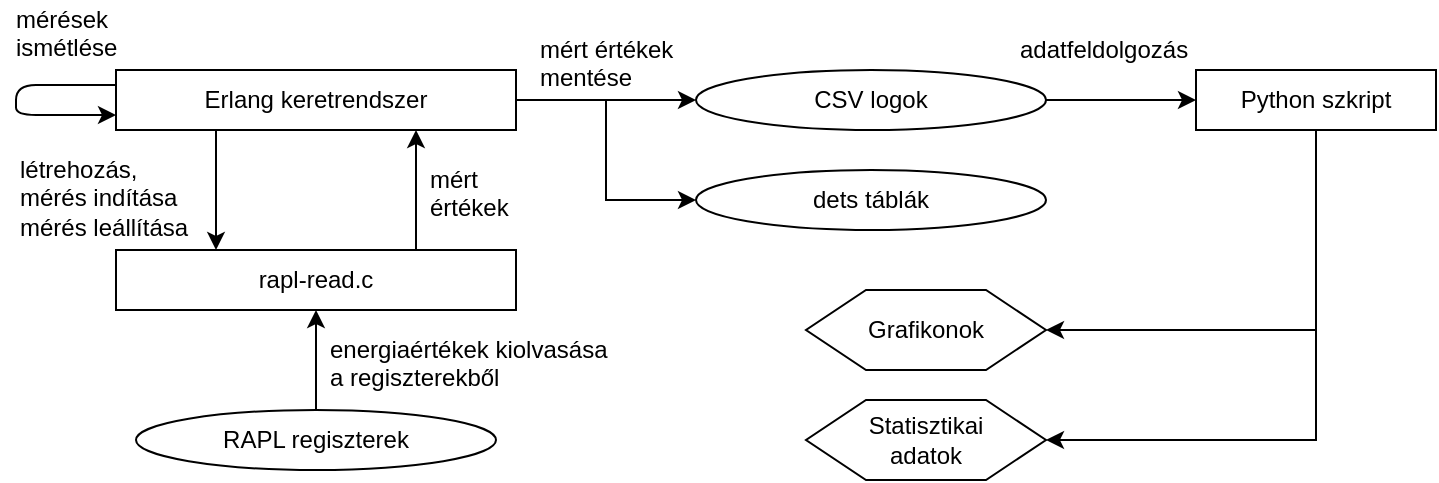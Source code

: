 <mxfile version="10.6.0" type="device"><diagram id="hrsCqnV6rbfKsjPAaJy2" name="Page-1"><mxGraphModel dx="1010" dy="513" grid="1" gridSize="10" guides="1" tooltips="1" connect="1" arrows="1" fold="1" page="1" pageScale="1" pageWidth="850" pageHeight="1100" math="0" shadow="0"><root><mxCell id="0"/><mxCell id="1" parent="0"/><mxCell id="fWmjTnNGg9ROZQDrt75F-1" value="Erlang keretrendszer" style="rounded=0;whiteSpace=wrap;html=1;" vertex="1" parent="1"><mxGeometry x="110" y="60" width="200" height="30" as="geometry"/></mxCell><mxCell id="fWmjTnNGg9ROZQDrt75F-2" value="rapl-read.c" style="rounded=0;whiteSpace=wrap;html=1;" vertex="1" parent="1"><mxGeometry x="110" y="150" width="200" height="30" as="geometry"/></mxCell><mxCell id="fWmjTnNGg9ROZQDrt75F-4" value="" style="endArrow=classic;html=1;exitX=0.5;exitY=0;exitDx=0;exitDy=0;entryX=0.5;entryY=1;entryDx=0;entryDy=0;edgeStyle=orthogonalEdgeStyle;" edge="1" parent="1" source="fWmjTnNGg9ROZQDrt75F-13" target="fWmjTnNGg9ROZQDrt75F-2"><mxGeometry width="50" height="50" relative="1" as="geometry"><mxPoint x="210" y="230" as="sourcePoint"/><mxPoint x="370" y="270" as="targetPoint"/></mxGeometry></mxCell><mxCell id="fWmjTnNGg9ROZQDrt75F-6" value="energiaértékek kiolvasása&lt;br&gt;a regiszterekből&lt;br&gt;" style="text;html=1;resizable=0;points=[];autosize=1;align=left;verticalAlign=top;spacingTop=-4;" vertex="1" parent="1"><mxGeometry x="215" y="190" width="150" height="30" as="geometry"/></mxCell><mxCell id="fWmjTnNGg9ROZQDrt75F-7" value="" style="endArrow=classic;html=1;exitX=0.25;exitY=1;exitDx=0;exitDy=0;entryX=0.25;entryY=0;entryDx=0;entryDy=0;" edge="1" parent="1" source="fWmjTnNGg9ROZQDrt75F-1" target="fWmjTnNGg9ROZQDrt75F-2"><mxGeometry width="50" height="50" relative="1" as="geometry"><mxPoint x="390" y="130" as="sourcePoint"/><mxPoint x="440" y="80" as="targetPoint"/></mxGeometry></mxCell><mxCell id="fWmjTnNGg9ROZQDrt75F-8" value="létrehozás,&lt;br&gt;mérés indítása&lt;br&gt;mérés leállítása&lt;br&gt;" style="text;html=1;resizable=0;points=[];autosize=1;align=left;verticalAlign=top;spacingTop=-4;" vertex="1" parent="1"><mxGeometry x="60" y="100" width="100" height="40" as="geometry"/></mxCell><mxCell id="fWmjTnNGg9ROZQDrt75F-9" value="" style="endArrow=classic;html=1;exitX=0.75;exitY=0;exitDx=0;exitDy=0;entryX=0.75;entryY=1;entryDx=0;entryDy=0;" edge="1" parent="1" source="fWmjTnNGg9ROZQDrt75F-2" target="fWmjTnNGg9ROZQDrt75F-1"><mxGeometry width="50" height="50" relative="1" as="geometry"><mxPoint x="350" y="140" as="sourcePoint"/><mxPoint x="400" y="90" as="targetPoint"/></mxGeometry></mxCell><mxCell id="fWmjTnNGg9ROZQDrt75F-11" value="mért&lt;br&gt;értékek&lt;br&gt;" style="text;html=1;resizable=0;points=[];autosize=1;align=left;verticalAlign=top;spacingTop=-4;" vertex="1" parent="1"><mxGeometry x="265" y="105" width="50" height="30" as="geometry"/></mxCell><mxCell id="fWmjTnNGg9ROZQDrt75F-13" value="RAPL regiszterek" style="ellipse;whiteSpace=wrap;html=1;" vertex="1" parent="1"><mxGeometry x="120" y="230" width="180" height="30" as="geometry"/></mxCell><mxCell id="fWmjTnNGg9ROZQDrt75F-16" value="CSV logok" style="ellipse;whiteSpace=wrap;html=1;" vertex="1" parent="1"><mxGeometry x="400" y="60" width="175" height="30" as="geometry"/></mxCell><mxCell id="fWmjTnNGg9ROZQDrt75F-17" value="dets táblák" style="ellipse;whiteSpace=wrap;html=1;" vertex="1" parent="1"><mxGeometry x="400" y="110" width="175" height="30" as="geometry"/></mxCell><mxCell id="fWmjTnNGg9ROZQDrt75F-18" value="" style="endArrow=classic;html=1;exitX=1;exitY=0.5;exitDx=0;exitDy=0;entryX=0;entryY=0.5;entryDx=0;entryDy=0;edgeStyle=orthogonalEdgeStyle;" edge="1" parent="1" source="fWmjTnNGg9ROZQDrt75F-1" target="fWmjTnNGg9ROZQDrt75F-16"><mxGeometry width="50" height="50" relative="1" as="geometry"><mxPoint x="430" y="220" as="sourcePoint"/><mxPoint x="480" y="170" as="targetPoint"/></mxGeometry></mxCell><mxCell id="fWmjTnNGg9ROZQDrt75F-19" value="" style="endArrow=classic;html=1;exitX=1;exitY=0.5;exitDx=0;exitDy=0;entryX=0;entryY=0.5;entryDx=0;entryDy=0;edgeStyle=orthogonalEdgeStyle;rounded=0;" edge="1" parent="1" source="fWmjTnNGg9ROZQDrt75F-1" target="fWmjTnNGg9ROZQDrt75F-17"><mxGeometry width="50" height="50" relative="1" as="geometry"><mxPoint x="410" y="240" as="sourcePoint"/><mxPoint x="460" y="190" as="targetPoint"/></mxGeometry></mxCell><mxCell id="fWmjTnNGg9ROZQDrt75F-20" value="mért értékek&lt;br&gt;mentése&lt;br&gt;" style="text;html=1;resizable=0;points=[];autosize=1;align=left;verticalAlign=top;spacingTop=-4;" vertex="1" parent="1"><mxGeometry x="320" y="40" width="80" height="30" as="geometry"/></mxCell><mxCell id="fWmjTnNGg9ROZQDrt75F-21" value="" style="endArrow=classic;html=1;exitX=0;exitY=0.25;exitDx=0;exitDy=0;edgeStyle=orthogonalEdgeStyle;rounded=1;entryX=0;entryY=0.75;entryDx=0;entryDy=0;" edge="1" parent="1" source="fWmjTnNGg9ROZQDrt75F-1" target="fWmjTnNGg9ROZQDrt75F-1"><mxGeometry width="50" height="50" relative="1" as="geometry"><mxPoint x="630" y="80" as="sourcePoint"/><mxPoint x="180" y="-30" as="targetPoint"/><Array as="points"><mxPoint x="60" y="68"/><mxPoint x="60" y="83"/></Array></mxGeometry></mxCell><mxCell id="fWmjTnNGg9ROZQDrt75F-22" value="mérések&lt;br&gt;ismétlése&lt;br&gt;" style="text;html=1;resizable=0;points=[];autosize=1;align=left;verticalAlign=top;spacingTop=-4;" vertex="1" parent="1"><mxGeometry x="58" y="25" width="70" height="30" as="geometry"/></mxCell><mxCell id="fWmjTnNGg9ROZQDrt75F-23" value="Python szkript" style="rounded=0;whiteSpace=wrap;html=1;" vertex="1" parent="1"><mxGeometry x="650" y="60" width="120" height="30" as="geometry"/></mxCell><mxCell id="fWmjTnNGg9ROZQDrt75F-24" value="" style="endArrow=classic;html=1;exitX=1;exitY=0.5;exitDx=0;exitDy=0;entryX=0;entryY=0.5;entryDx=0;entryDy=0;edgeStyle=orthogonalEdgeStyle;" edge="1" parent="1" source="fWmjTnNGg9ROZQDrt75F-16" target="fWmjTnNGg9ROZQDrt75F-23"><mxGeometry width="50" height="50" relative="1" as="geometry"><mxPoint x="620" y="160" as="sourcePoint"/><mxPoint x="670" y="110" as="targetPoint"/></mxGeometry></mxCell><mxCell id="fWmjTnNGg9ROZQDrt75F-25" value="adatfeldolgozás" style="text;html=1;resizable=0;points=[];autosize=1;align=left;verticalAlign=top;spacingTop=-4;" vertex="1" parent="1"><mxGeometry x="560" y="40" width="100" height="20" as="geometry"/></mxCell><mxCell id="fWmjTnNGg9ROZQDrt75F-26" value="Grafikonok" style="shape=hexagon;perimeter=hexagonPerimeter2;whiteSpace=wrap;html=1;" vertex="1" parent="1"><mxGeometry x="455" y="170" width="120" height="40" as="geometry"/></mxCell><mxCell id="fWmjTnNGg9ROZQDrt75F-27" value="Statisztikai &lt;br&gt;adatok" style="shape=hexagon;perimeter=hexagonPerimeter2;whiteSpace=wrap;html=1;" vertex="1" parent="1"><mxGeometry x="455" y="225" width="120" height="40" as="geometry"/></mxCell><mxCell id="fWmjTnNGg9ROZQDrt75F-28" value="" style="endArrow=classic;html=1;exitX=0.5;exitY=1;exitDx=0;exitDy=0;entryX=1;entryY=0.5;entryDx=0;entryDy=0;edgeStyle=orthogonalEdgeStyle;rounded=0;" edge="1" parent="1" source="fWmjTnNGg9ROZQDrt75F-23" target="fWmjTnNGg9ROZQDrt75F-26"><mxGeometry width="50" height="50" relative="1" as="geometry"><mxPoint x="410" y="360" as="sourcePoint"/><mxPoint x="460" y="310" as="targetPoint"/><Array as="points"><mxPoint x="710" y="190"/></Array></mxGeometry></mxCell><mxCell id="fWmjTnNGg9ROZQDrt75F-29" value="" style="endArrow=classic;html=1;exitX=0.5;exitY=1;exitDx=0;exitDy=0;entryX=1;entryY=0.5;entryDx=0;entryDy=0;edgeStyle=orthogonalEdgeStyle;rounded=0;" edge="1" parent="1" source="fWmjTnNGg9ROZQDrt75F-23" target="fWmjTnNGg9ROZQDrt75F-27"><mxGeometry width="50" height="50" relative="1" as="geometry"><mxPoint x="700" y="390" as="sourcePoint"/><mxPoint x="750" y="340" as="targetPoint"/><Array as="points"><mxPoint x="710" y="245"/></Array></mxGeometry></mxCell></root></mxGraphModel></diagram></mxfile>
